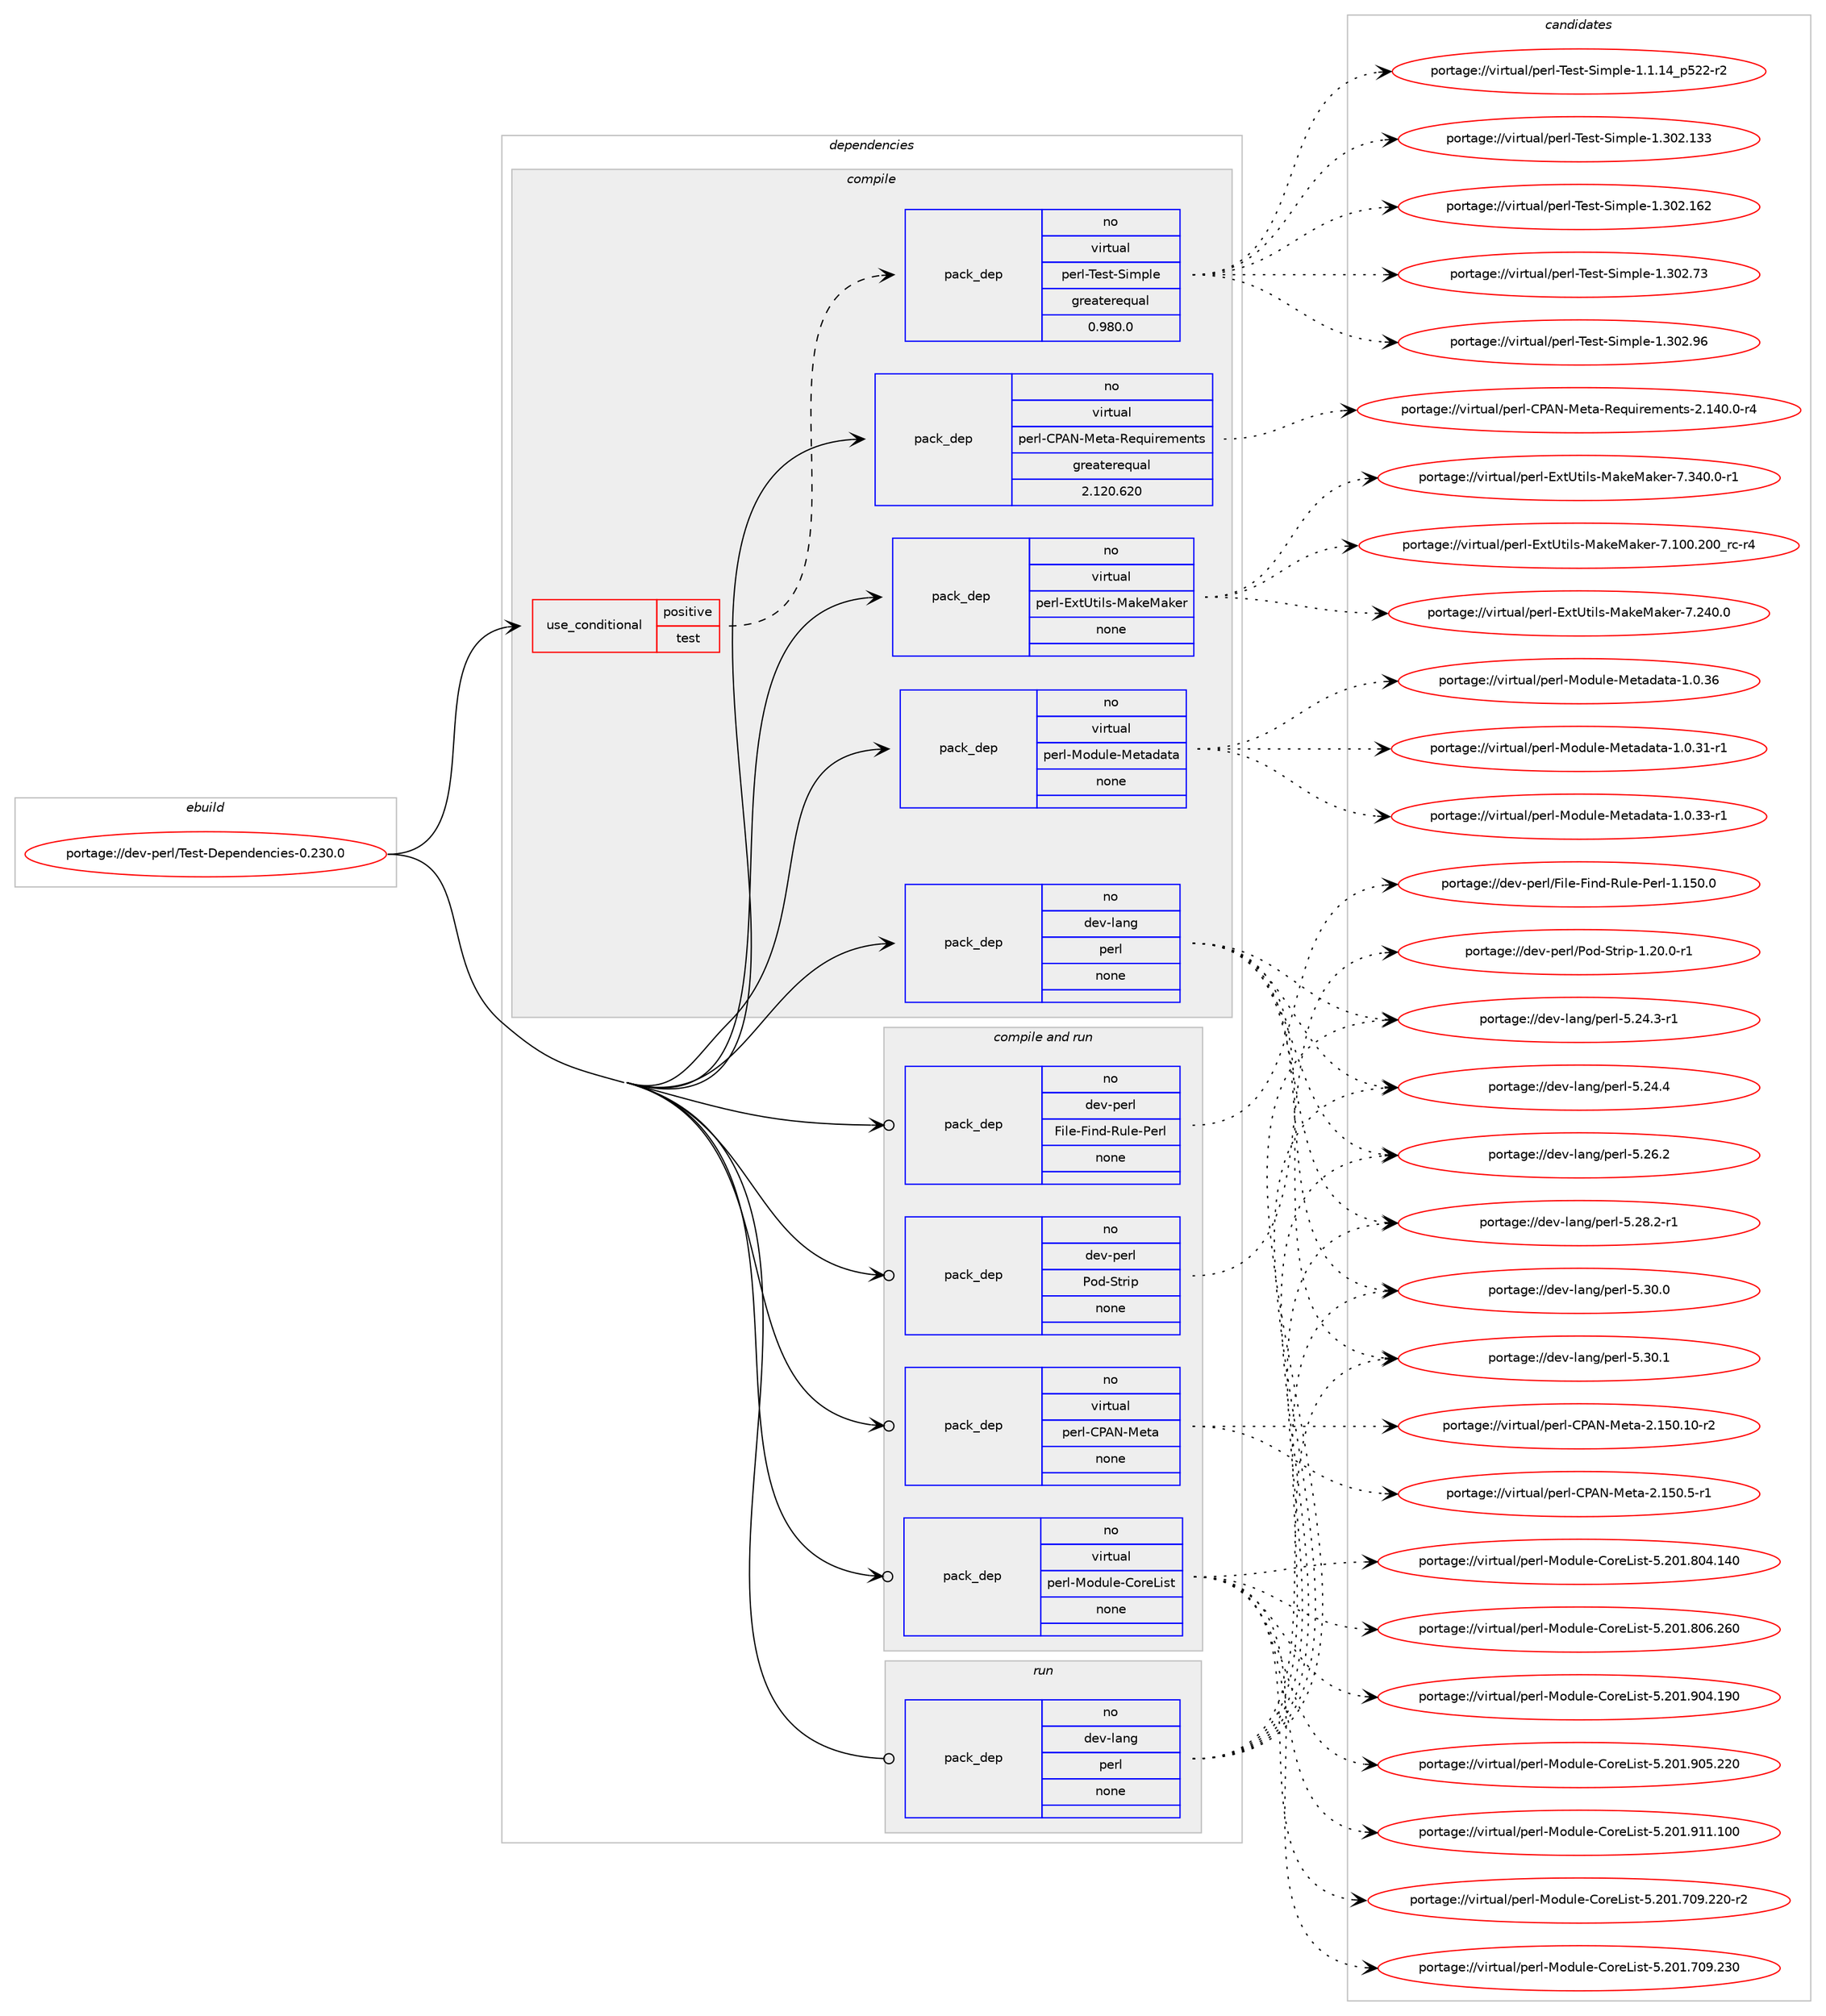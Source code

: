 digraph prolog {

# *************
# Graph options
# *************

newrank=true;
concentrate=true;
compound=true;
graph [rankdir=LR,fontname=Helvetica,fontsize=10,ranksep=1.5];#, ranksep=2.5, nodesep=0.2];
edge  [arrowhead=vee];
node  [fontname=Helvetica,fontsize=10];

# **********
# The ebuild
# **********

subgraph cluster_leftcol {
color=gray;
rank=same;
label=<<i>ebuild</i>>;
id [label="portage://dev-perl/Test-Dependencies-0.230.0", color=red, width=4, href="../dev-perl/Test-Dependencies-0.230.0.svg"];
}

# ****************
# The dependencies
# ****************

subgraph cluster_midcol {
color=gray;
label=<<i>dependencies</i>>;
subgraph cluster_compile {
fillcolor="#eeeeee";
style=filled;
label=<<i>compile</i>>;
subgraph cond23687 {
dependency121146 [label=<<TABLE BORDER="0" CELLBORDER="1" CELLSPACING="0" CELLPADDING="4"><TR><TD ROWSPAN="3" CELLPADDING="10">use_conditional</TD></TR><TR><TD>positive</TD></TR><TR><TD>test</TD></TR></TABLE>>, shape=none, color=red];
subgraph pack94265 {
dependency121147 [label=<<TABLE BORDER="0" CELLBORDER="1" CELLSPACING="0" CELLPADDING="4" WIDTH="220"><TR><TD ROWSPAN="6" CELLPADDING="30">pack_dep</TD></TR><TR><TD WIDTH="110">no</TD></TR><TR><TD>virtual</TD></TR><TR><TD>perl-Test-Simple</TD></TR><TR><TD>greaterequal</TD></TR><TR><TD>0.980.0</TD></TR></TABLE>>, shape=none, color=blue];
}
dependency121146:e -> dependency121147:w [weight=20,style="dashed",arrowhead="vee"];
}
id:e -> dependency121146:w [weight=20,style="solid",arrowhead="vee"];
subgraph pack94266 {
dependency121148 [label=<<TABLE BORDER="0" CELLBORDER="1" CELLSPACING="0" CELLPADDING="4" WIDTH="220"><TR><TD ROWSPAN="6" CELLPADDING="30">pack_dep</TD></TR><TR><TD WIDTH="110">no</TD></TR><TR><TD>dev-lang</TD></TR><TR><TD>perl</TD></TR><TR><TD>none</TD></TR><TR><TD></TD></TR></TABLE>>, shape=none, color=blue];
}
id:e -> dependency121148:w [weight=20,style="solid",arrowhead="vee"];
subgraph pack94267 {
dependency121149 [label=<<TABLE BORDER="0" CELLBORDER="1" CELLSPACING="0" CELLPADDING="4" WIDTH="220"><TR><TD ROWSPAN="6" CELLPADDING="30">pack_dep</TD></TR><TR><TD WIDTH="110">no</TD></TR><TR><TD>virtual</TD></TR><TR><TD>perl-CPAN-Meta-Requirements</TD></TR><TR><TD>greaterequal</TD></TR><TR><TD>2.120.620</TD></TR></TABLE>>, shape=none, color=blue];
}
id:e -> dependency121149:w [weight=20,style="solid",arrowhead="vee"];
subgraph pack94268 {
dependency121150 [label=<<TABLE BORDER="0" CELLBORDER="1" CELLSPACING="0" CELLPADDING="4" WIDTH="220"><TR><TD ROWSPAN="6" CELLPADDING="30">pack_dep</TD></TR><TR><TD WIDTH="110">no</TD></TR><TR><TD>virtual</TD></TR><TR><TD>perl-ExtUtils-MakeMaker</TD></TR><TR><TD>none</TD></TR><TR><TD></TD></TR></TABLE>>, shape=none, color=blue];
}
id:e -> dependency121150:w [weight=20,style="solid",arrowhead="vee"];
subgraph pack94269 {
dependency121151 [label=<<TABLE BORDER="0" CELLBORDER="1" CELLSPACING="0" CELLPADDING="4" WIDTH="220"><TR><TD ROWSPAN="6" CELLPADDING="30">pack_dep</TD></TR><TR><TD WIDTH="110">no</TD></TR><TR><TD>virtual</TD></TR><TR><TD>perl-Module-Metadata</TD></TR><TR><TD>none</TD></TR><TR><TD></TD></TR></TABLE>>, shape=none, color=blue];
}
id:e -> dependency121151:w [weight=20,style="solid",arrowhead="vee"];
}
subgraph cluster_compileandrun {
fillcolor="#eeeeee";
style=filled;
label=<<i>compile and run</i>>;
subgraph pack94270 {
dependency121152 [label=<<TABLE BORDER="0" CELLBORDER="1" CELLSPACING="0" CELLPADDING="4" WIDTH="220"><TR><TD ROWSPAN="6" CELLPADDING="30">pack_dep</TD></TR><TR><TD WIDTH="110">no</TD></TR><TR><TD>dev-perl</TD></TR><TR><TD>File-Find-Rule-Perl</TD></TR><TR><TD>none</TD></TR><TR><TD></TD></TR></TABLE>>, shape=none, color=blue];
}
id:e -> dependency121152:w [weight=20,style="solid",arrowhead="odotvee"];
subgraph pack94271 {
dependency121153 [label=<<TABLE BORDER="0" CELLBORDER="1" CELLSPACING="0" CELLPADDING="4" WIDTH="220"><TR><TD ROWSPAN="6" CELLPADDING="30">pack_dep</TD></TR><TR><TD WIDTH="110">no</TD></TR><TR><TD>dev-perl</TD></TR><TR><TD>Pod-Strip</TD></TR><TR><TD>none</TD></TR><TR><TD></TD></TR></TABLE>>, shape=none, color=blue];
}
id:e -> dependency121153:w [weight=20,style="solid",arrowhead="odotvee"];
subgraph pack94272 {
dependency121154 [label=<<TABLE BORDER="0" CELLBORDER="1" CELLSPACING="0" CELLPADDING="4" WIDTH="220"><TR><TD ROWSPAN="6" CELLPADDING="30">pack_dep</TD></TR><TR><TD WIDTH="110">no</TD></TR><TR><TD>virtual</TD></TR><TR><TD>perl-CPAN-Meta</TD></TR><TR><TD>none</TD></TR><TR><TD></TD></TR></TABLE>>, shape=none, color=blue];
}
id:e -> dependency121154:w [weight=20,style="solid",arrowhead="odotvee"];
subgraph pack94273 {
dependency121155 [label=<<TABLE BORDER="0" CELLBORDER="1" CELLSPACING="0" CELLPADDING="4" WIDTH="220"><TR><TD ROWSPAN="6" CELLPADDING="30">pack_dep</TD></TR><TR><TD WIDTH="110">no</TD></TR><TR><TD>virtual</TD></TR><TR><TD>perl-Module-CoreList</TD></TR><TR><TD>none</TD></TR><TR><TD></TD></TR></TABLE>>, shape=none, color=blue];
}
id:e -> dependency121155:w [weight=20,style="solid",arrowhead="odotvee"];
}
subgraph cluster_run {
fillcolor="#eeeeee";
style=filled;
label=<<i>run</i>>;
subgraph pack94274 {
dependency121156 [label=<<TABLE BORDER="0" CELLBORDER="1" CELLSPACING="0" CELLPADDING="4" WIDTH="220"><TR><TD ROWSPAN="6" CELLPADDING="30">pack_dep</TD></TR><TR><TD WIDTH="110">no</TD></TR><TR><TD>dev-lang</TD></TR><TR><TD>perl</TD></TR><TR><TD>none</TD></TR><TR><TD></TD></TR></TABLE>>, shape=none, color=blue];
}
id:e -> dependency121156:w [weight=20,style="solid",arrowhead="odot"];
}
}

# **************
# The candidates
# **************

subgraph cluster_choices {
rank=same;
color=gray;
label=<<i>candidates</i>>;

subgraph choice94265 {
color=black;
nodesep=1;
choiceportage11810511411611797108471121011141084584101115116458310510911210810145494649464952951125350504511450 [label="portage://virtual/perl-Test-Simple-1.1.14_p522-r2", color=red, width=4,href="../virtual/perl-Test-Simple-1.1.14_p522-r2.svg"];
choiceportage11810511411611797108471121011141084584101115116458310510911210810145494651485046495151 [label="portage://virtual/perl-Test-Simple-1.302.133", color=red, width=4,href="../virtual/perl-Test-Simple-1.302.133.svg"];
choiceportage11810511411611797108471121011141084584101115116458310510911210810145494651485046495450 [label="portage://virtual/perl-Test-Simple-1.302.162", color=red, width=4,href="../virtual/perl-Test-Simple-1.302.162.svg"];
choiceportage118105114116117971084711210111410845841011151164583105109112108101454946514850465551 [label="portage://virtual/perl-Test-Simple-1.302.73", color=red, width=4,href="../virtual/perl-Test-Simple-1.302.73.svg"];
choiceportage118105114116117971084711210111410845841011151164583105109112108101454946514850465754 [label="portage://virtual/perl-Test-Simple-1.302.96", color=red, width=4,href="../virtual/perl-Test-Simple-1.302.96.svg"];
dependency121147:e -> choiceportage11810511411611797108471121011141084584101115116458310510911210810145494649464952951125350504511450:w [style=dotted,weight="100"];
dependency121147:e -> choiceportage11810511411611797108471121011141084584101115116458310510911210810145494651485046495151:w [style=dotted,weight="100"];
dependency121147:e -> choiceportage11810511411611797108471121011141084584101115116458310510911210810145494651485046495450:w [style=dotted,weight="100"];
dependency121147:e -> choiceportage118105114116117971084711210111410845841011151164583105109112108101454946514850465551:w [style=dotted,weight="100"];
dependency121147:e -> choiceportage118105114116117971084711210111410845841011151164583105109112108101454946514850465754:w [style=dotted,weight="100"];
}
subgraph choice94266 {
color=black;
nodesep=1;
choiceportage100101118451089711010347112101114108455346505246514511449 [label="portage://dev-lang/perl-5.24.3-r1", color=red, width=4,href="../dev-lang/perl-5.24.3-r1.svg"];
choiceportage10010111845108971101034711210111410845534650524652 [label="portage://dev-lang/perl-5.24.4", color=red, width=4,href="../dev-lang/perl-5.24.4.svg"];
choiceportage10010111845108971101034711210111410845534650544650 [label="portage://dev-lang/perl-5.26.2", color=red, width=4,href="../dev-lang/perl-5.26.2.svg"];
choiceportage100101118451089711010347112101114108455346505646504511449 [label="portage://dev-lang/perl-5.28.2-r1", color=red, width=4,href="../dev-lang/perl-5.28.2-r1.svg"];
choiceportage10010111845108971101034711210111410845534651484648 [label="portage://dev-lang/perl-5.30.0", color=red, width=4,href="../dev-lang/perl-5.30.0.svg"];
choiceportage10010111845108971101034711210111410845534651484649 [label="portage://dev-lang/perl-5.30.1", color=red, width=4,href="../dev-lang/perl-5.30.1.svg"];
dependency121148:e -> choiceportage100101118451089711010347112101114108455346505246514511449:w [style=dotted,weight="100"];
dependency121148:e -> choiceportage10010111845108971101034711210111410845534650524652:w [style=dotted,weight="100"];
dependency121148:e -> choiceportage10010111845108971101034711210111410845534650544650:w [style=dotted,weight="100"];
dependency121148:e -> choiceportage100101118451089711010347112101114108455346505646504511449:w [style=dotted,weight="100"];
dependency121148:e -> choiceportage10010111845108971101034711210111410845534651484648:w [style=dotted,weight="100"];
dependency121148:e -> choiceportage10010111845108971101034711210111410845534651484649:w [style=dotted,weight="100"];
}
subgraph choice94267 {
color=black;
nodesep=1;
choiceportage11810511411611797108471121011141084567806578457710111697458210111311710511410110910111011611545504649524846484511452 [label="portage://virtual/perl-CPAN-Meta-Requirements-2.140.0-r4", color=red, width=4,href="../virtual/perl-CPAN-Meta-Requirements-2.140.0-r4.svg"];
dependency121149:e -> choiceportage11810511411611797108471121011141084567806578457710111697458210111311710511410110910111011611545504649524846484511452:w [style=dotted,weight="100"];
}
subgraph choice94268 {
color=black;
nodesep=1;
choiceportage118105114116117971084711210111410845691201168511610510811545779710710177971071011144555464948484650484895114994511452 [label="portage://virtual/perl-ExtUtils-MakeMaker-7.100.200_rc-r4", color=red, width=4,href="../virtual/perl-ExtUtils-MakeMaker-7.100.200_rc-r4.svg"];
choiceportage118105114116117971084711210111410845691201168511610510811545779710710177971071011144555465052484648 [label="portage://virtual/perl-ExtUtils-MakeMaker-7.240.0", color=red, width=4,href="../virtual/perl-ExtUtils-MakeMaker-7.240.0.svg"];
choiceportage1181051141161179710847112101114108456912011685116105108115457797107101779710710111445554651524846484511449 [label="portage://virtual/perl-ExtUtils-MakeMaker-7.340.0-r1", color=red, width=4,href="../virtual/perl-ExtUtils-MakeMaker-7.340.0-r1.svg"];
dependency121150:e -> choiceportage118105114116117971084711210111410845691201168511610510811545779710710177971071011144555464948484650484895114994511452:w [style=dotted,weight="100"];
dependency121150:e -> choiceportage118105114116117971084711210111410845691201168511610510811545779710710177971071011144555465052484648:w [style=dotted,weight="100"];
dependency121150:e -> choiceportage1181051141161179710847112101114108456912011685116105108115457797107101779710710111445554651524846484511449:w [style=dotted,weight="100"];
}
subgraph choice94269 {
color=black;
nodesep=1;
choiceportage118105114116117971084711210111410845771111001171081014577101116971009711697454946484651494511449 [label="portage://virtual/perl-Module-Metadata-1.0.31-r1", color=red, width=4,href="../virtual/perl-Module-Metadata-1.0.31-r1.svg"];
choiceportage118105114116117971084711210111410845771111001171081014577101116971009711697454946484651514511449 [label="portage://virtual/perl-Module-Metadata-1.0.33-r1", color=red, width=4,href="../virtual/perl-Module-Metadata-1.0.33-r1.svg"];
choiceportage11810511411611797108471121011141084577111100117108101457710111697100971169745494648465154 [label="portage://virtual/perl-Module-Metadata-1.0.36", color=red, width=4,href="../virtual/perl-Module-Metadata-1.0.36.svg"];
dependency121151:e -> choiceportage118105114116117971084711210111410845771111001171081014577101116971009711697454946484651494511449:w [style=dotted,weight="100"];
dependency121151:e -> choiceportage118105114116117971084711210111410845771111001171081014577101116971009711697454946484651514511449:w [style=dotted,weight="100"];
dependency121151:e -> choiceportage11810511411611797108471121011141084577111100117108101457710111697100971169745494648465154:w [style=dotted,weight="100"];
}
subgraph choice94270 {
color=black;
nodesep=1;
choiceportage1001011184511210111410847701051081014570105110100458211710810145801011141084549464953484648 [label="portage://dev-perl/File-Find-Rule-Perl-1.150.0", color=red, width=4,href="../dev-perl/File-Find-Rule-Perl-1.150.0.svg"];
dependency121152:e -> choiceportage1001011184511210111410847701051081014570105110100458211710810145801011141084549464953484648:w [style=dotted,weight="100"];
}
subgraph choice94271 {
color=black;
nodesep=1;
choiceportage1001011184511210111410847801111004583116114105112454946504846484511449 [label="portage://dev-perl/Pod-Strip-1.20.0-r1", color=red, width=4,href="../dev-perl/Pod-Strip-1.20.0-r1.svg"];
dependency121153:e -> choiceportage1001011184511210111410847801111004583116114105112454946504846484511449:w [style=dotted,weight="100"];
}
subgraph choice94272 {
color=black;
nodesep=1;
choiceportage118105114116117971084711210111410845678065784577101116974550464953484649484511450 [label="portage://virtual/perl-CPAN-Meta-2.150.10-r2", color=red, width=4,href="../virtual/perl-CPAN-Meta-2.150.10-r2.svg"];
choiceportage1181051141161179710847112101114108456780657845771011169745504649534846534511449 [label="portage://virtual/perl-CPAN-Meta-2.150.5-r1", color=red, width=4,href="../virtual/perl-CPAN-Meta-2.150.5-r1.svg"];
dependency121154:e -> choiceportage118105114116117971084711210111410845678065784577101116974550464953484649484511450:w [style=dotted,weight="100"];
dependency121154:e -> choiceportage1181051141161179710847112101114108456780657845771011169745504649534846534511449:w [style=dotted,weight="100"];
}
subgraph choice94273 {
color=black;
nodesep=1;
choiceportage1181051141161179710847112101114108457711110011710810145671111141017610511511645534650484946554857465050484511450 [label="portage://virtual/perl-Module-CoreList-5.201.709.220-r2", color=red, width=4,href="../virtual/perl-Module-CoreList-5.201.709.220-r2.svg"];
choiceportage118105114116117971084711210111410845771111001171081014567111114101761051151164553465048494655485746505148 [label="portage://virtual/perl-Module-CoreList-5.201.709.230", color=red, width=4,href="../virtual/perl-Module-CoreList-5.201.709.230.svg"];
choiceportage118105114116117971084711210111410845771111001171081014567111114101761051151164553465048494656485246495248 [label="portage://virtual/perl-Module-CoreList-5.201.804.140", color=red, width=4,href="../virtual/perl-Module-CoreList-5.201.804.140.svg"];
choiceportage118105114116117971084711210111410845771111001171081014567111114101761051151164553465048494656485446505448 [label="portage://virtual/perl-Module-CoreList-5.201.806.260", color=red, width=4,href="../virtual/perl-Module-CoreList-5.201.806.260.svg"];
choiceportage118105114116117971084711210111410845771111001171081014567111114101761051151164553465048494657485246495748 [label="portage://virtual/perl-Module-CoreList-5.201.904.190", color=red, width=4,href="../virtual/perl-Module-CoreList-5.201.904.190.svg"];
choiceportage118105114116117971084711210111410845771111001171081014567111114101761051151164553465048494657485346505048 [label="portage://virtual/perl-Module-CoreList-5.201.905.220", color=red, width=4,href="../virtual/perl-Module-CoreList-5.201.905.220.svg"];
choiceportage118105114116117971084711210111410845771111001171081014567111114101761051151164553465048494657494946494848 [label="portage://virtual/perl-Module-CoreList-5.201.911.100", color=red, width=4,href="../virtual/perl-Module-CoreList-5.201.911.100.svg"];
dependency121155:e -> choiceportage1181051141161179710847112101114108457711110011710810145671111141017610511511645534650484946554857465050484511450:w [style=dotted,weight="100"];
dependency121155:e -> choiceportage118105114116117971084711210111410845771111001171081014567111114101761051151164553465048494655485746505148:w [style=dotted,weight="100"];
dependency121155:e -> choiceportage118105114116117971084711210111410845771111001171081014567111114101761051151164553465048494656485246495248:w [style=dotted,weight="100"];
dependency121155:e -> choiceportage118105114116117971084711210111410845771111001171081014567111114101761051151164553465048494656485446505448:w [style=dotted,weight="100"];
dependency121155:e -> choiceportage118105114116117971084711210111410845771111001171081014567111114101761051151164553465048494657485246495748:w [style=dotted,weight="100"];
dependency121155:e -> choiceportage118105114116117971084711210111410845771111001171081014567111114101761051151164553465048494657485346505048:w [style=dotted,weight="100"];
dependency121155:e -> choiceportage118105114116117971084711210111410845771111001171081014567111114101761051151164553465048494657494946494848:w [style=dotted,weight="100"];
}
subgraph choice94274 {
color=black;
nodesep=1;
choiceportage100101118451089711010347112101114108455346505246514511449 [label="portage://dev-lang/perl-5.24.3-r1", color=red, width=4,href="../dev-lang/perl-5.24.3-r1.svg"];
choiceportage10010111845108971101034711210111410845534650524652 [label="portage://dev-lang/perl-5.24.4", color=red, width=4,href="../dev-lang/perl-5.24.4.svg"];
choiceportage10010111845108971101034711210111410845534650544650 [label="portage://dev-lang/perl-5.26.2", color=red, width=4,href="../dev-lang/perl-5.26.2.svg"];
choiceportage100101118451089711010347112101114108455346505646504511449 [label="portage://dev-lang/perl-5.28.2-r1", color=red, width=4,href="../dev-lang/perl-5.28.2-r1.svg"];
choiceportage10010111845108971101034711210111410845534651484648 [label="portage://dev-lang/perl-5.30.0", color=red, width=4,href="../dev-lang/perl-5.30.0.svg"];
choiceportage10010111845108971101034711210111410845534651484649 [label="portage://dev-lang/perl-5.30.1", color=red, width=4,href="../dev-lang/perl-5.30.1.svg"];
dependency121156:e -> choiceportage100101118451089711010347112101114108455346505246514511449:w [style=dotted,weight="100"];
dependency121156:e -> choiceportage10010111845108971101034711210111410845534650524652:w [style=dotted,weight="100"];
dependency121156:e -> choiceportage10010111845108971101034711210111410845534650544650:w [style=dotted,weight="100"];
dependency121156:e -> choiceportage100101118451089711010347112101114108455346505646504511449:w [style=dotted,weight="100"];
dependency121156:e -> choiceportage10010111845108971101034711210111410845534651484648:w [style=dotted,weight="100"];
dependency121156:e -> choiceportage10010111845108971101034711210111410845534651484649:w [style=dotted,weight="100"];
}
}

}
